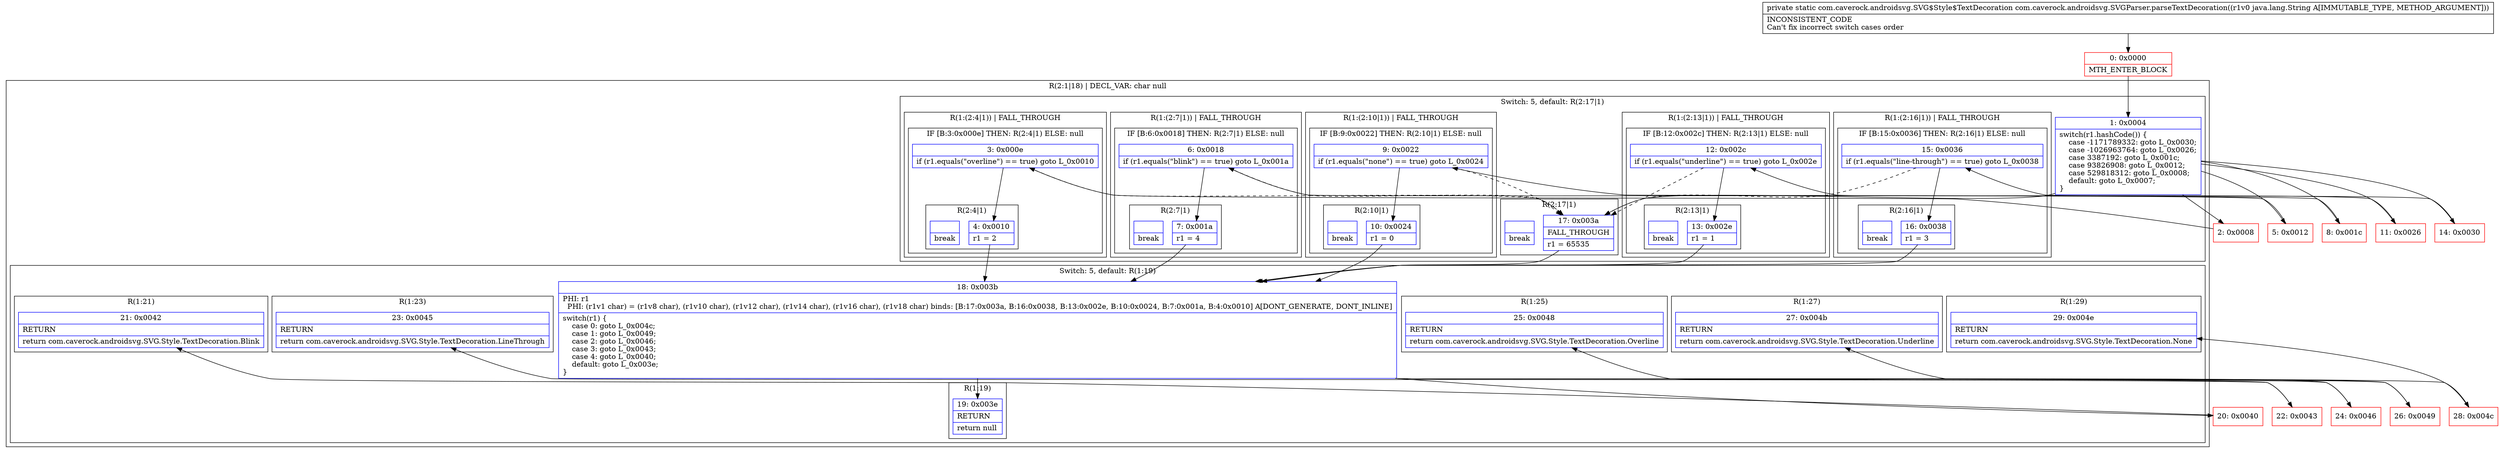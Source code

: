 digraph "CFG forcom.caverock.androidsvg.SVGParser.parseTextDecoration(Ljava\/lang\/String;)Lcom\/caverock\/androidsvg\/SVG$Style$TextDecoration;" {
subgraph cluster_Region_684883411 {
label = "R(2:1|18) | DECL_VAR: char null\l";
node [shape=record,color=blue];
subgraph cluster_SwitchRegion_1742142092 {
label = "Switch: 5, default: R(2:17|1)";
node [shape=record,color=blue];
Node_1 [shape=record,label="{1\:\ 0x0004|switch(r1.hashCode()) \{\l    case \-1171789332: goto L_0x0030;\l    case \-1026963764: goto L_0x0026;\l    case 3387192: goto L_0x001c;\l    case 93826908: goto L_0x0012;\l    case 529818312: goto L_0x0008;\l    default: goto L_0x0007;\l\}\l}"];
subgraph cluster_Region_1915955548 {
label = "R(1:(2:16|1)) | FALL_THROUGH\l";
node [shape=record,color=blue];
subgraph cluster_IfRegion_1759991240 {
label = "IF [B:15:0x0036] THEN: R(2:16|1) ELSE: null";
node [shape=record,color=blue];
Node_15 [shape=record,label="{15\:\ 0x0036|if (r1.equals(\"line\-through\") == true) goto L_0x0038\l}"];
subgraph cluster_Region_1917683634 {
label = "R(2:16|1)";
node [shape=record,color=blue];
Node_16 [shape=record,label="{16\:\ 0x0038|r1 = 3\l}"];
Node_InsnContainer_1407226338 [shape=record,label="{|break\l}"];
}
}
}
subgraph cluster_Region_53613448 {
label = "R(1:(2:13|1)) | FALL_THROUGH\l";
node [shape=record,color=blue];
subgraph cluster_IfRegion_1746969467 {
label = "IF [B:12:0x002c] THEN: R(2:13|1) ELSE: null";
node [shape=record,color=blue];
Node_12 [shape=record,label="{12\:\ 0x002c|if (r1.equals(\"underline\") == true) goto L_0x002e\l}"];
subgraph cluster_Region_1369359929 {
label = "R(2:13|1)";
node [shape=record,color=blue];
Node_13 [shape=record,label="{13\:\ 0x002e|r1 = 1\l}"];
Node_InsnContainer_985395874 [shape=record,label="{|break\l}"];
}
}
}
subgraph cluster_Region_1828916118 {
label = "R(1:(2:10|1)) | FALL_THROUGH\l";
node [shape=record,color=blue];
subgraph cluster_IfRegion_2118056941 {
label = "IF [B:9:0x0022] THEN: R(2:10|1) ELSE: null";
node [shape=record,color=blue];
Node_9 [shape=record,label="{9\:\ 0x0022|if (r1.equals(\"none\") == true) goto L_0x0024\l}"];
subgraph cluster_Region_1750168834 {
label = "R(2:10|1)";
node [shape=record,color=blue];
Node_10 [shape=record,label="{10\:\ 0x0024|r1 = 0\l}"];
Node_InsnContainer_325624874 [shape=record,label="{|break\l}"];
}
}
}
subgraph cluster_Region_1982036487 {
label = "R(1:(2:7|1)) | FALL_THROUGH\l";
node [shape=record,color=blue];
subgraph cluster_IfRegion_50954478 {
label = "IF [B:6:0x0018] THEN: R(2:7|1) ELSE: null";
node [shape=record,color=blue];
Node_6 [shape=record,label="{6\:\ 0x0018|if (r1.equals(\"blink\") == true) goto L_0x001a\l}"];
subgraph cluster_Region_1136539687 {
label = "R(2:7|1)";
node [shape=record,color=blue];
Node_7 [shape=record,label="{7\:\ 0x001a|r1 = 4\l}"];
Node_InsnContainer_182575857 [shape=record,label="{|break\l}"];
}
}
}
subgraph cluster_Region_1551781491 {
label = "R(1:(2:4|1)) | FALL_THROUGH\l";
node [shape=record,color=blue];
subgraph cluster_IfRegion_828437689 {
label = "IF [B:3:0x000e] THEN: R(2:4|1) ELSE: null";
node [shape=record,color=blue];
Node_3 [shape=record,label="{3\:\ 0x000e|if (r1.equals(\"overline\") == true) goto L_0x0010\l}"];
subgraph cluster_Region_1573935093 {
label = "R(2:4|1)";
node [shape=record,color=blue];
Node_4 [shape=record,label="{4\:\ 0x0010|r1 = 2\l}"];
Node_InsnContainer_2124487819 [shape=record,label="{|break\l}"];
}
}
}
subgraph cluster_Region_622976171 {
label = "R(2:17|1)";
node [shape=record,color=blue];
Node_17 [shape=record,label="{17\:\ 0x003a|FALL_THROUGH\l|r1 = 65535\l}"];
Node_InsnContainer_2077396932 [shape=record,label="{|break\l}"];
}
}
subgraph cluster_SwitchRegion_1433488155 {
label = "Switch: 5, default: R(1:19)";
node [shape=record,color=blue];
Node_18 [shape=record,label="{18\:\ 0x003b|PHI: r1 \l  PHI: (r1v1 char) = (r1v8 char), (r1v10 char), (r1v12 char), (r1v14 char), (r1v16 char), (r1v18 char) binds: [B:17:0x003a, B:16:0x0038, B:13:0x002e, B:10:0x0024, B:7:0x001a, B:4:0x0010] A[DONT_GENERATE, DONT_INLINE]\l|switch(r1) \{\l    case 0: goto L_0x004c;\l    case 1: goto L_0x0049;\l    case 2: goto L_0x0046;\l    case 3: goto L_0x0043;\l    case 4: goto L_0x0040;\l    default: goto L_0x003e;\l\}\l}"];
subgraph cluster_Region_1661122608 {
label = "R(1:29)";
node [shape=record,color=blue];
Node_29 [shape=record,label="{29\:\ 0x004e|RETURN\l|return com.caverock.androidsvg.SVG.Style.TextDecoration.None\l}"];
}
subgraph cluster_Region_355575199 {
label = "R(1:27)";
node [shape=record,color=blue];
Node_27 [shape=record,label="{27\:\ 0x004b|RETURN\l|return com.caverock.androidsvg.SVG.Style.TextDecoration.Underline\l}"];
}
subgraph cluster_Region_2062726226 {
label = "R(1:25)";
node [shape=record,color=blue];
Node_25 [shape=record,label="{25\:\ 0x0048|RETURN\l|return com.caverock.androidsvg.SVG.Style.TextDecoration.Overline\l}"];
}
subgraph cluster_Region_621023620 {
label = "R(1:23)";
node [shape=record,color=blue];
Node_23 [shape=record,label="{23\:\ 0x0045|RETURN\l|return com.caverock.androidsvg.SVG.Style.TextDecoration.LineThrough\l}"];
}
subgraph cluster_Region_1395781164 {
label = "R(1:21)";
node [shape=record,color=blue];
Node_21 [shape=record,label="{21\:\ 0x0042|RETURN\l|return com.caverock.androidsvg.SVG.Style.TextDecoration.Blink\l}"];
}
subgraph cluster_Region_1261745288 {
label = "R(1:19)";
node [shape=record,color=blue];
Node_19 [shape=record,label="{19\:\ 0x003e|RETURN\l|return null\l}"];
}
}
}
Node_0 [shape=record,color=red,label="{0\:\ 0x0000|MTH_ENTER_BLOCK\l}"];
Node_2 [shape=record,color=red,label="{2\:\ 0x0008}"];
Node_5 [shape=record,color=red,label="{5\:\ 0x0012}"];
Node_8 [shape=record,color=red,label="{8\:\ 0x001c}"];
Node_11 [shape=record,color=red,label="{11\:\ 0x0026}"];
Node_14 [shape=record,color=red,label="{14\:\ 0x0030}"];
Node_20 [shape=record,color=red,label="{20\:\ 0x0040}"];
Node_22 [shape=record,color=red,label="{22\:\ 0x0043}"];
Node_24 [shape=record,color=red,label="{24\:\ 0x0046}"];
Node_26 [shape=record,color=red,label="{26\:\ 0x0049}"];
Node_28 [shape=record,color=red,label="{28\:\ 0x004c}"];
MethodNode[shape=record,label="{private static com.caverock.androidsvg.SVG$Style$TextDecoration com.caverock.androidsvg.SVGParser.parseTextDecoration((r1v0 java.lang.String A[IMMUTABLE_TYPE, METHOD_ARGUMENT]))  | INCONSISTENT_CODE\lCan't fix incorrect switch cases order\l}"];
MethodNode -> Node_0;
Node_1 -> Node_2;
Node_1 -> Node_5;
Node_1 -> Node_8;
Node_1 -> Node_11;
Node_1 -> Node_14;
Node_1 -> Node_17;
Node_15 -> Node_16;
Node_15 -> Node_17[style=dashed];
Node_16 -> Node_18;
Node_12 -> Node_13;
Node_12 -> Node_17[style=dashed];
Node_13 -> Node_18;
Node_9 -> Node_10;
Node_9 -> Node_17[style=dashed];
Node_10 -> Node_18;
Node_6 -> Node_7;
Node_6 -> Node_17[style=dashed];
Node_7 -> Node_18;
Node_3 -> Node_4;
Node_3 -> Node_17[style=dashed];
Node_4 -> Node_18;
Node_17 -> Node_18;
Node_18 -> Node_19;
Node_18 -> Node_20;
Node_18 -> Node_22;
Node_18 -> Node_24;
Node_18 -> Node_26;
Node_18 -> Node_28;
Node_0 -> Node_1;
Node_2 -> Node_3;
Node_5 -> Node_6;
Node_8 -> Node_9;
Node_11 -> Node_12;
Node_14 -> Node_15;
Node_20 -> Node_21;
Node_22 -> Node_23;
Node_24 -> Node_25;
Node_26 -> Node_27;
Node_28 -> Node_29;
}


